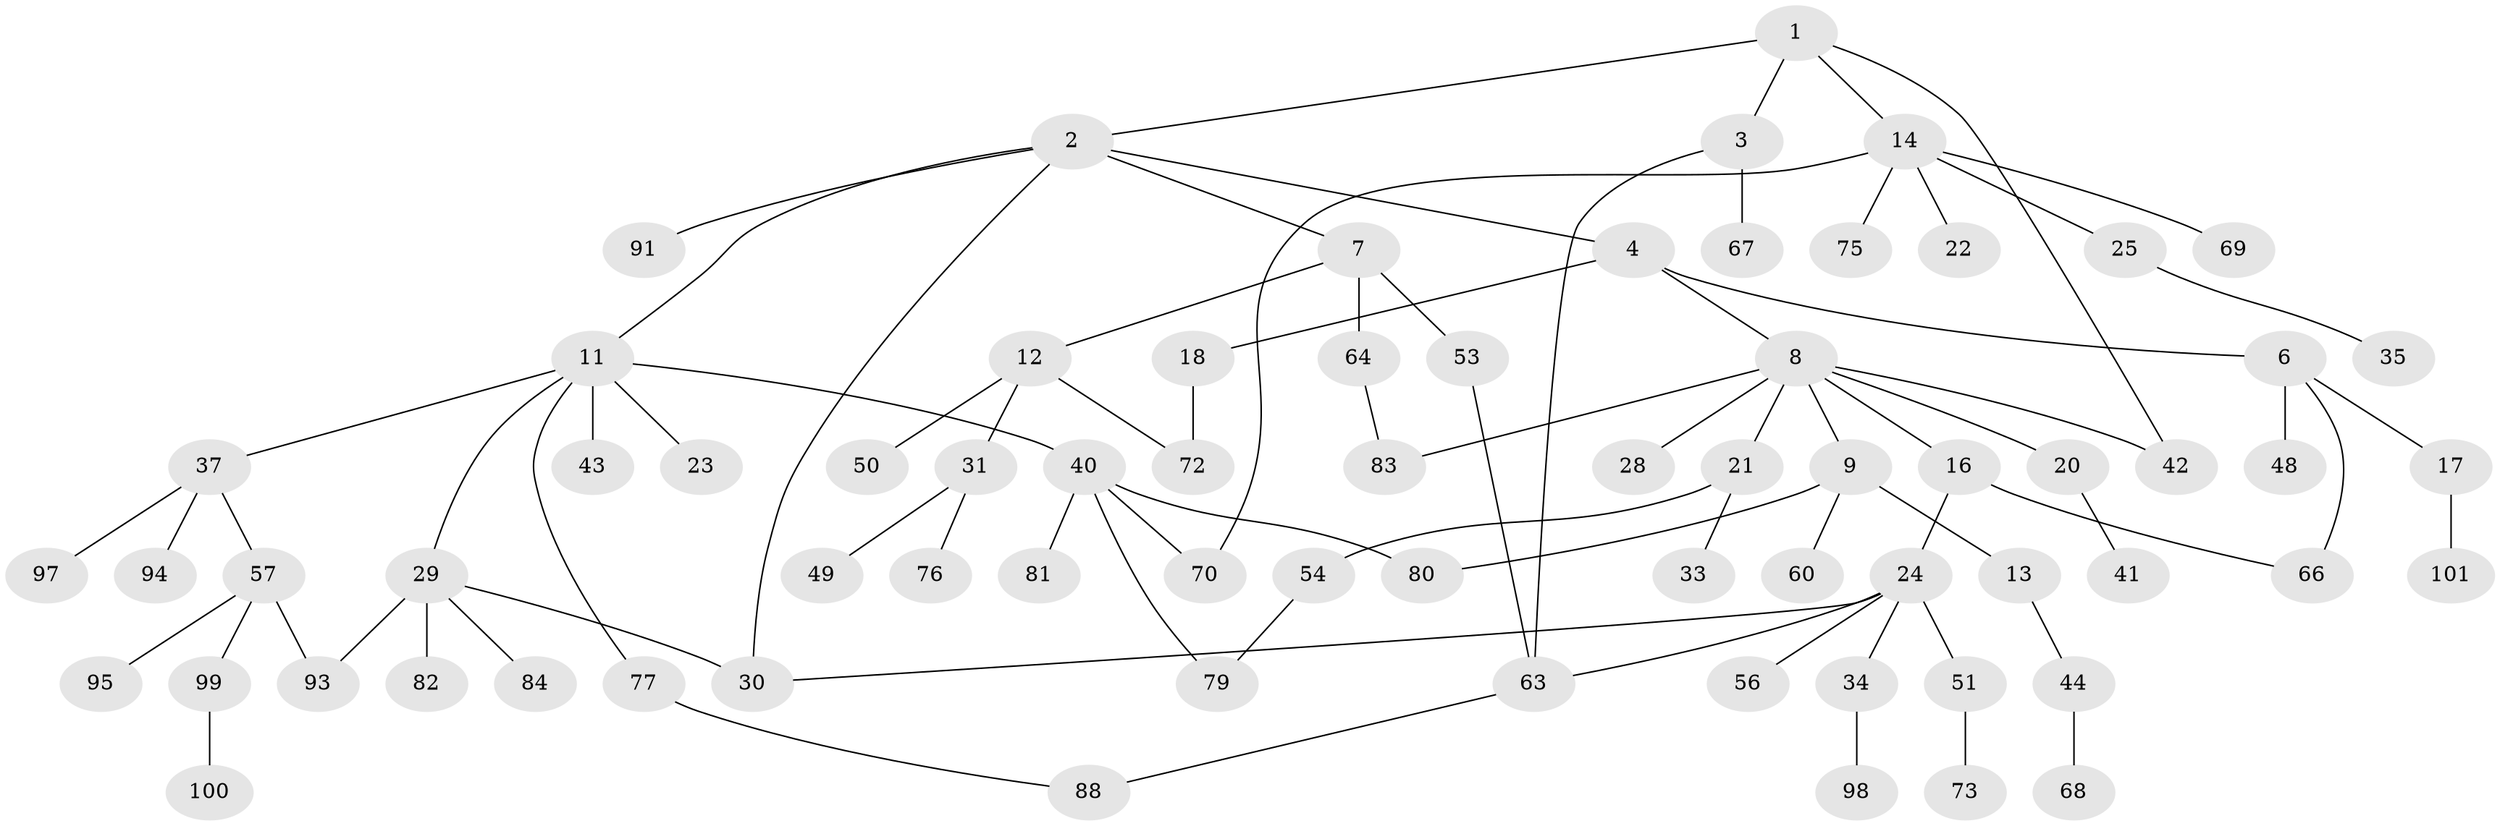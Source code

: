 // Generated by graph-tools (version 1.1) at 2025/23/03/03/25 07:23:34]
// undirected, 71 vertices, 83 edges
graph export_dot {
graph [start="1"]
  node [color=gray90,style=filled];
  1 [super="+52"];
  2 [super="+5"];
  3 [super="+58"];
  4 [super="+10"];
  6 [super="+62"];
  7 [super="+38"];
  8 [super="+15"];
  9 [super="+27"];
  11 [super="+19"];
  12 [super="+89"];
  13 [super="+71"];
  14 [super="+26"];
  16 [super="+65"];
  17 [super="+86"];
  18;
  20;
  21 [super="+46"];
  22 [super="+36"];
  23;
  24 [super="+32"];
  25;
  28;
  29 [super="+55"];
  30;
  31 [super="+45"];
  33;
  34 [super="+47"];
  35 [super="+90"];
  37 [super="+39"];
  40 [super="+61"];
  41 [super="+87"];
  42;
  43;
  44;
  48;
  49;
  50;
  51;
  53;
  54 [super="+85"];
  56;
  57 [super="+59"];
  60;
  63 [super="+96"];
  64;
  66 [super="+78"];
  67;
  68;
  69;
  70;
  72 [super="+74"];
  73 [super="+92"];
  75;
  76;
  77;
  79;
  80;
  81;
  82;
  83;
  84;
  88;
  91;
  93;
  94;
  95;
  97;
  98;
  99;
  100;
  101;
  1 -- 2;
  1 -- 3;
  1 -- 14;
  1 -- 42;
  2 -- 4;
  2 -- 11;
  2 -- 91;
  2 -- 30;
  2 -- 7;
  3 -- 63;
  3 -- 67;
  4 -- 6;
  4 -- 8;
  4 -- 18;
  6 -- 17;
  6 -- 48;
  6 -- 66;
  7 -- 12;
  7 -- 64;
  7 -- 53;
  8 -- 9;
  8 -- 21;
  8 -- 83;
  8 -- 16;
  8 -- 20;
  8 -- 42;
  8 -- 28;
  9 -- 13;
  9 -- 60;
  9 -- 80;
  11 -- 43;
  11 -- 29;
  11 -- 37;
  11 -- 23;
  11 -- 40;
  11 -- 77;
  12 -- 31;
  12 -- 50;
  12 -- 72;
  13 -- 44;
  14 -- 22;
  14 -- 25;
  14 -- 70;
  14 -- 75;
  14 -- 69;
  16 -- 24 [weight=2];
  16 -- 66;
  17 -- 101;
  18 -- 72;
  20 -- 41;
  21 -- 33;
  21 -- 54;
  24 -- 34;
  24 -- 30;
  24 -- 51;
  24 -- 56;
  24 -- 63;
  25 -- 35;
  29 -- 30;
  29 -- 84;
  29 -- 93;
  29 -- 82;
  31 -- 49;
  31 -- 76;
  34 -- 98;
  37 -- 57;
  37 -- 94;
  37 -- 97;
  40 -- 80;
  40 -- 79;
  40 -- 70;
  40 -- 81;
  44 -- 68;
  51 -- 73;
  53 -- 63;
  54 -- 79;
  57 -- 93;
  57 -- 99;
  57 -- 95;
  63 -- 88;
  64 -- 83;
  77 -- 88;
  99 -- 100;
}
